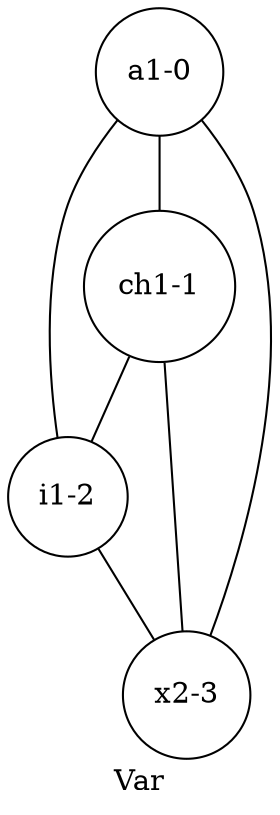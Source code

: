 graph Var{
label =Var
a1[label="a1-0", shape=circle, style=filled, fillcolor=White]
ch1[label="ch1-1", shape=circle, style=filled, fillcolor=White]
i1[label="i1-2", shape=circle, style=filled, fillcolor=White]
x2[label="x2-3", shape=circle, style=filled, fillcolor=White]
a1--ch1
a1--i1
a1--x2
ch1--i1
ch1--x2
i1--x2
}
